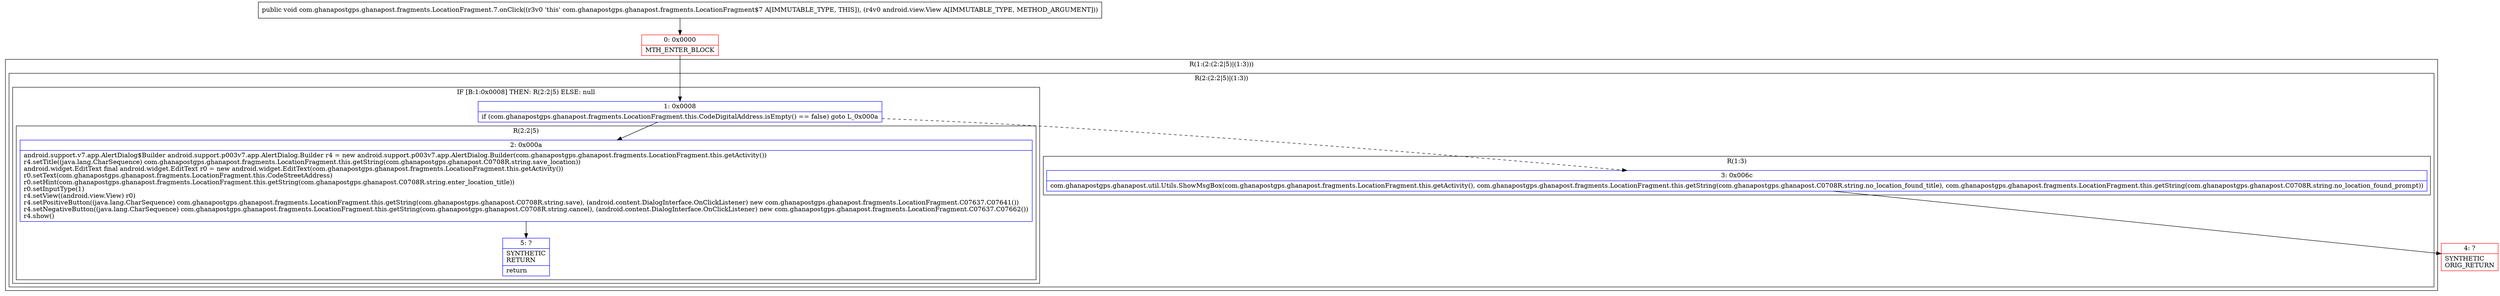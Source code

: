 digraph "CFG forcom.ghanapostgps.ghanapost.fragments.LocationFragment.7.onClick(Landroid\/view\/View;)V" {
subgraph cluster_Region_1481068050 {
label = "R(1:(2:(2:2|5)|(1:3)))";
node [shape=record,color=blue];
subgraph cluster_Region_1506355866 {
label = "R(2:(2:2|5)|(1:3))";
node [shape=record,color=blue];
subgraph cluster_IfRegion_1429931487 {
label = "IF [B:1:0x0008] THEN: R(2:2|5) ELSE: null";
node [shape=record,color=blue];
Node_1 [shape=record,label="{1\:\ 0x0008|if (com.ghanapostgps.ghanapost.fragments.LocationFragment.this.CodeDigitalAddress.isEmpty() == false) goto L_0x000a\l}"];
subgraph cluster_Region_654213647 {
label = "R(2:2|5)";
node [shape=record,color=blue];
Node_2 [shape=record,label="{2\:\ 0x000a|android.support.v7.app.AlertDialog$Builder android.support.p003v7.app.AlertDialog.Builder r4 = new android.support.p003v7.app.AlertDialog.Builder(com.ghanapostgps.ghanapost.fragments.LocationFragment.this.getActivity())\lr4.setTitle((java.lang.CharSequence) com.ghanapostgps.ghanapost.fragments.LocationFragment.this.getString(com.ghanapostgps.ghanapost.C0708R.string.save_location))\landroid.widget.EditText final android.widget.EditText r0 = new android.widget.EditText(com.ghanapostgps.ghanapost.fragments.LocationFragment.this.getActivity())\lr0.setText(com.ghanapostgps.ghanapost.fragments.LocationFragment.this.CodeStreetAddress)\lr0.setHint(com.ghanapostgps.ghanapost.fragments.LocationFragment.this.getString(com.ghanapostgps.ghanapost.C0708R.string.enter_location_title))\lr0.setInputType(1)\lr4.setView((android.view.View) r0)\lr4.setPositiveButton((java.lang.CharSequence) com.ghanapostgps.ghanapost.fragments.LocationFragment.this.getString(com.ghanapostgps.ghanapost.C0708R.string.save), (android.content.DialogInterface.OnClickListener) new com.ghanapostgps.ghanapost.fragments.LocationFragment.C07637.C07641())\lr4.setNegativeButton((java.lang.CharSequence) com.ghanapostgps.ghanapost.fragments.LocationFragment.this.getString(com.ghanapostgps.ghanapost.C0708R.string.cancel), (android.content.DialogInterface.OnClickListener) new com.ghanapostgps.ghanapost.fragments.LocationFragment.C07637.C07662())\lr4.show()\l}"];
Node_5 [shape=record,label="{5\:\ ?|SYNTHETIC\lRETURN\l|return\l}"];
}
}
subgraph cluster_Region_95654375 {
label = "R(1:3)";
node [shape=record,color=blue];
Node_3 [shape=record,label="{3\:\ 0x006c|com.ghanapostgps.ghanapost.util.Utils.ShowMsgBox(com.ghanapostgps.ghanapost.fragments.LocationFragment.this.getActivity(), com.ghanapostgps.ghanapost.fragments.LocationFragment.this.getString(com.ghanapostgps.ghanapost.C0708R.string.no_location_found_title), com.ghanapostgps.ghanapost.fragments.LocationFragment.this.getString(com.ghanapostgps.ghanapost.C0708R.string.no_location_found_prompt))\l}"];
}
}
}
Node_0 [shape=record,color=red,label="{0\:\ 0x0000|MTH_ENTER_BLOCK\l}"];
Node_4 [shape=record,color=red,label="{4\:\ ?|SYNTHETIC\lORIG_RETURN\l}"];
MethodNode[shape=record,label="{public void com.ghanapostgps.ghanapost.fragments.LocationFragment.7.onClick((r3v0 'this' com.ghanapostgps.ghanapost.fragments.LocationFragment$7 A[IMMUTABLE_TYPE, THIS]), (r4v0 android.view.View A[IMMUTABLE_TYPE, METHOD_ARGUMENT])) }"];
MethodNode -> Node_0;
Node_1 -> Node_2;
Node_1 -> Node_3[style=dashed];
Node_2 -> Node_5;
Node_3 -> Node_4;
Node_0 -> Node_1;
}

